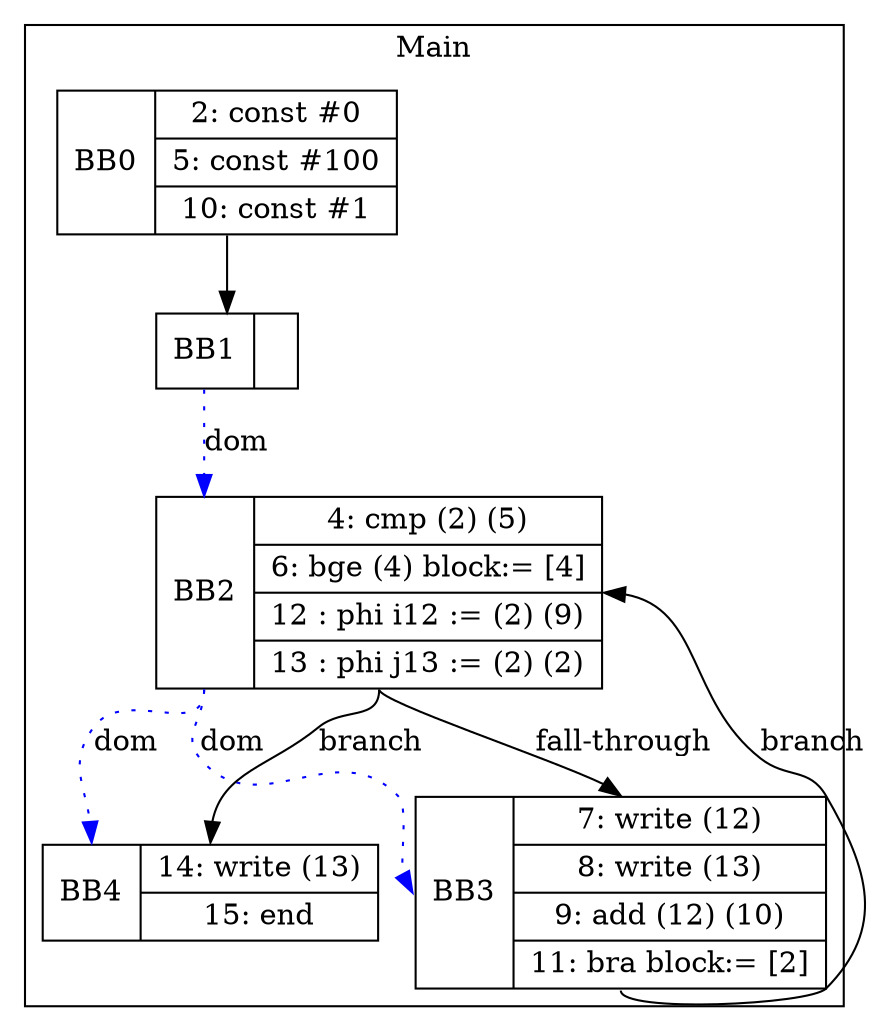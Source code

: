 digraph G {
node [shape=record];
subgraph cluster_main{
label = "Main";
BB0 [shape=record, label="<b>BB0|{2: const #0|5: const #100|10: const #1}"];
BB1 [shape=record, label="<b>BB1|}"];
BB2 [shape=record, label="<b>BB2|{4: cmp (2) (5)|6: bge (4) block:= [4]|12 : phi i12 := (2) (9)|13 : phi j13 := (2) (2)}"];
BB3 [shape=record, label="<b>BB3|{7: write (12)|8: write (13)|9: add (12) (10)|11: bra block:= [2]}"];
BB4 [shape=record, label="<b>BB4|{14: write (13)|15: end}"];
}
BB0:s -> BB1:n ;
BB2:b -> BB3:b [color=blue, style=dotted, label="dom"];
BB2:b -> BB4:b [color=blue, style=dotted, label="dom"];
BB1:b -> BB2:b [color=blue, style=dotted, label="dom"];
BB2:s -> BB4:n [label="branch"];
BB3:s -> BB2:e [label="branch"];
BB2:s -> BB3:n [label="fall-through"];
}
